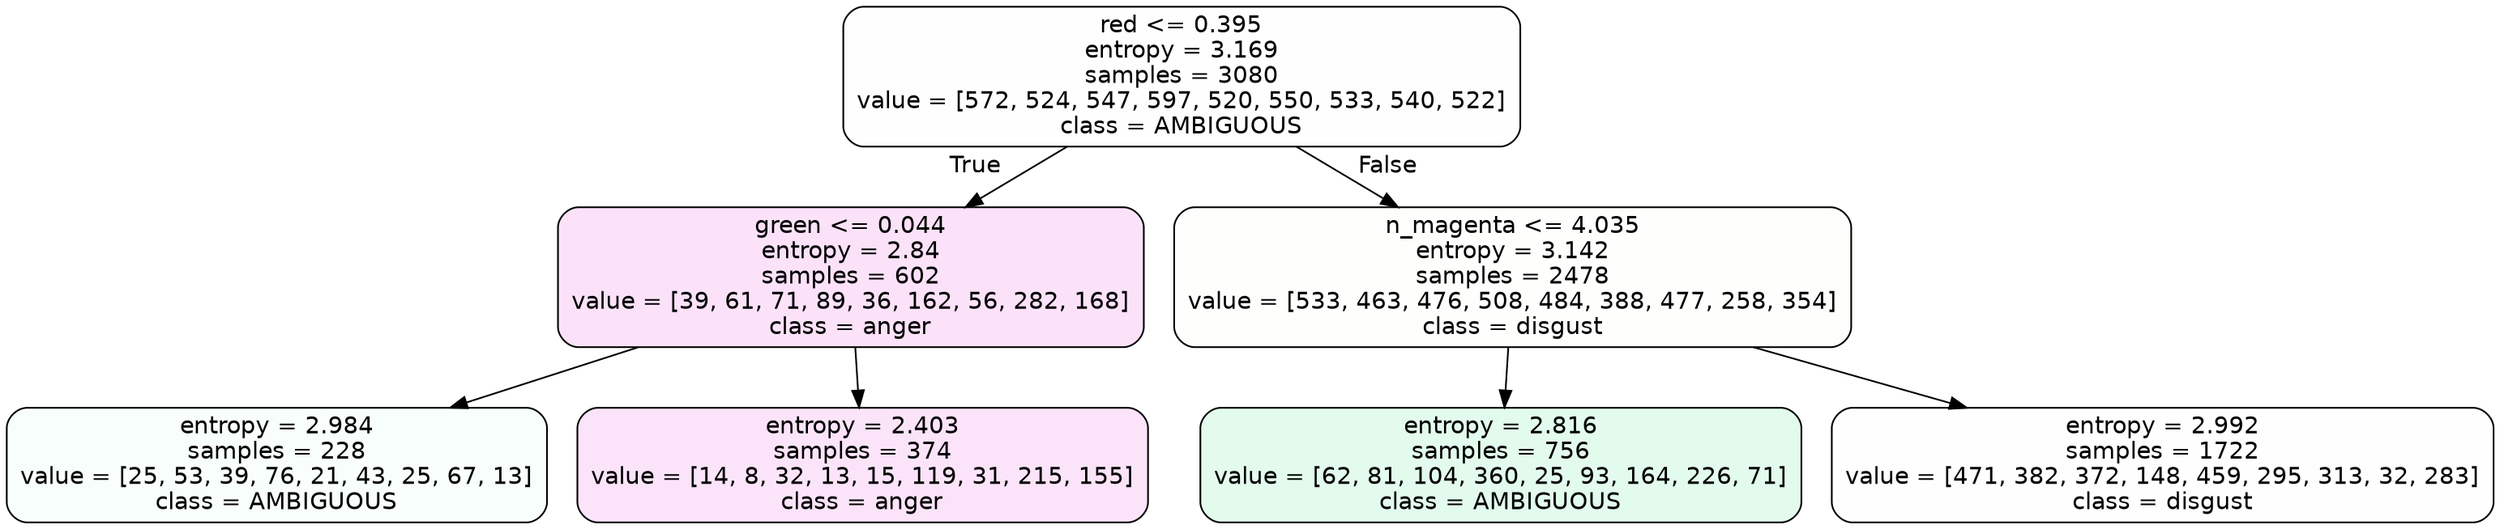 digraph Tree {
node [shape=box, style="filled, rounded", color="black", fontname=helvetica] ;
edge [fontname=helvetica] ;
0 [label="red <= 0.395\nentropy = 3.169\nsamples = 3080\nvalue = [572, 524, 547, 597, 520, 550, 533, 540, 522]\nclass = AMBIGUOUS", fillcolor="#39e58101"] ;
1 [label="green <= 0.044\nentropy = 2.84\nsamples = 602\nvalue = [39, 61, 71, 89, 36, 162, 56, 282, 168]\nclass = anger", fillcolor="#e539d725"] ;
0 -> 1 [labeldistance=2.5, labelangle=45, headlabel="True"] ;
2 [label="entropy = 2.984\nsamples = 228\nvalue = [25, 53, 39, 76, 21, 43, 25, 67, 13]\nclass = AMBIGUOUS", fillcolor="#39e58108"] ;
1 -> 2 ;
3 [label="entropy = 2.403\nsamples = 374\nvalue = [14, 8, 32, 13, 15, 119, 31, 215, 155]\nclass = anger", fillcolor="#e539d722"] ;
1 -> 3 ;
4 [label="n_magenta <= 4.035\nentropy = 3.142\nsamples = 2478\nvalue = [533, 463, 476, 508, 484, 388, 477, 258, 354]\nclass = disgust", fillcolor="#e5813902"] ;
0 -> 4 [labeldistance=2.5, labelangle=-45, headlabel="False"] ;
5 [label="entropy = 2.816\nsamples = 756\nvalue = [62, 81, 104, 360, 25, 93, 164, 226, 71]\nclass = AMBIGUOUS", fillcolor="#39e58124"] ;
4 -> 5 ;
6 [label="entropy = 2.992\nsamples = 1722\nvalue = [471, 382, 372, 148, 459, 295, 313, 32, 283]\nclass = disgust", fillcolor="#e5813901"] ;
4 -> 6 ;
}